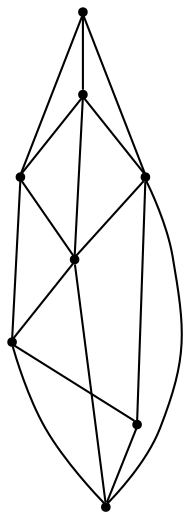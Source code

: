 graph {
  node [shape=point,comment="{\"directed\":false,\"doi\":\"10.1007/978-3-540-24595-7_20\",\"figure\":\"1 (2)\"}"]

  v0 [pos="1082.8472519985464,1946.6250578562424"]
  v1 [pos="995.8310615007267,1767.125018437704"]
  v2 [pos="1082.8472519985464,1854.1250069936123"]
  v3 [pos="908.814886900436,1946.6250578562424"]
  v4 [pos="908.814886900436,1854.1250069936123"]
  v5 [pos="800.0446607013082,1767.125018437704"]
  v6 [pos="713.0284543059593,1854.1250069936123"]
  v7 [pos="713.0284543059594,1946.6250578562424"]

  v0 -- v1 [id="-1",pos="1082.8472519985464,1946.6250578562424 995.8310615007267,1767.125018437704 995.8310615007267,1767.125018437704 995.8310615007267,1767.125018437704"]
  v7 -- v3 [id="-3",pos="713.0284543059594,1946.6250578562424 908.814886900436,1946.6250578562424 908.814886900436,1946.6250578562424 908.814886900436,1946.6250578562424"]
  v3 -- v0 [id="-4",pos="908.814886900436,1946.6250578562424 1082.8472519985464,1946.6250578562424 1082.8472519985464,1946.6250578562424 1082.8472519985464,1946.6250578562424"]
  v6 -- v4 [id="-7",pos="713.0284543059593,1854.1250069936123 908.814886900436,1854.1250069936123 908.814886900436,1854.1250069936123 908.814886900436,1854.1250069936123"]
  v4 -- v2 [id="-8",pos="908.814886900436,1854.1250069936123 1082.8472519985464,1854.1250069936123 1082.8472519985464,1854.1250069936123 1082.8472519985464,1854.1250069936123"]
  v5 -- v1 [id="-11",pos="800.0446607013082,1767.125018437704 995.8310615007267,1767.125018437704 995.8310615007267,1767.125018437704 995.8310615007267,1767.125018437704"]
  v7 -- v6 [id="-14",pos="713.0284543059594,1946.6250578562424 713.0284543059593,1854.1250069936123 713.0284543059593,1854.1250069936123 713.0284543059593,1854.1250069936123"]
  v7 -- v5 [id="-15",pos="713.0284543059594,1946.6250578562424 800.0446607013082,1767.125018437704 800.0446607013082,1767.125018437704 800.0446607013082,1767.125018437704"]
  v6 -- v3 [id="-16",pos="713.0284543059593,1854.1250069936123 908.814886900436,1946.6250578562424 908.814886900436,1946.6250578562424 908.814886900436,1946.6250578562424"]
  v6 -- v5 [id="-17",pos="713.0284543059593,1854.1250069936123 800.0446607013082,1767.125018437704 800.0446607013082,1767.125018437704 800.0446607013082,1767.125018437704"]
  v5 -- v2 [id="-20",pos="800.0446607013082,1767.125018437704 1082.8472519985464,1854.1250069936123 1082.8472519985464,1854.1250069936123 1082.8472519985464,1854.1250069936123"]
  v5 -- v4 [id="-21",pos="800.0446607013082,1767.125018437704 908.814886900436,1854.1250069936123 908.814886900436,1854.1250069936123 908.814886900436,1854.1250069936123"]
  v3 -- v4 [id="-22",pos="908.814886900436,1946.6250578562424 908.814886900436,1854.1250069936123 908.814886900436,1854.1250069936123 908.814886900436,1854.1250069936123"]
  v4 -- v0 [id="-23",pos="908.814886900436,1854.1250069936123 1082.8472519985464,1946.6250578562424 1082.8472519985464,1946.6250578562424 1082.8472519985464,1946.6250578562424"]
  v1 -- v2 [id="-25",pos="995.8310615007267,1767.125018437704 1082.8472519985464,1854.1250069936123 1082.8472519985464,1854.1250069936123 1082.8472519985464,1854.1250069936123"]
  v0 -- v2 [id="-27",pos="1082.8472519985464,1946.6250578562424 1082.8472519985464,1854.1250069936123 1082.8472519985464,1854.1250069936123 1082.8472519985464,1854.1250069936123"]
}